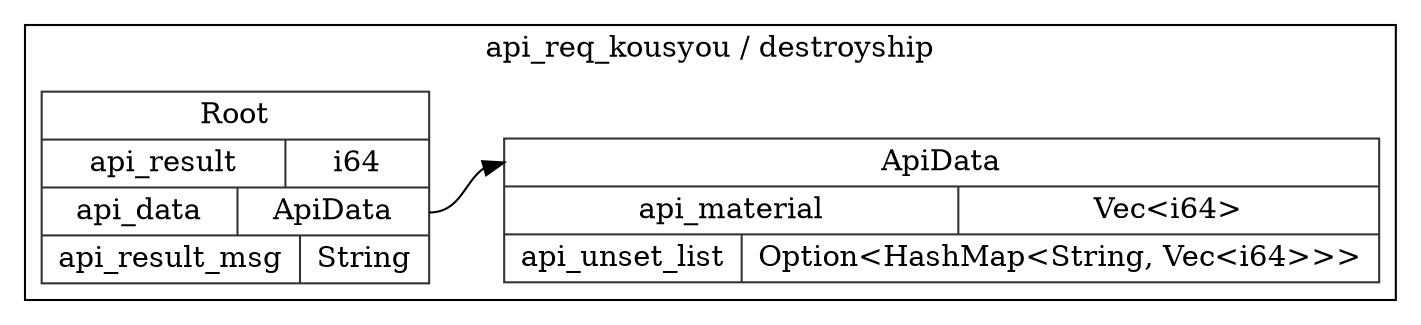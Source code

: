 digraph {
  rankdir=LR;
  subgraph cluster_0 {
    label="api_req_kousyou / destroyship";
    node [style="filled", color=white, style="solid", color=gray20];
    api_req_kousyou__destroyship__Root [label="<Root> Root  | { api_result | <api_result> i64 } | { api_data | <api_data> ApiData } | { api_result_msg | <api_result_msg> String }", shape=record];
    api_req_kousyou__destroyship__ApiData;
    api_req_kousyou__destroyship__Root:api_data:e -> api_req_kousyou__destroyship__ApiData:ApiData:w;
    api_req_kousyou__destroyship__ApiData [label="<ApiData> ApiData  | { api_material | <api_material> Vec\<i64\> } | { api_unset_list | <api_unset_list> Option\<HashMap\<String, Vec\<i64\>\>\> }", shape=record];
  }
}
